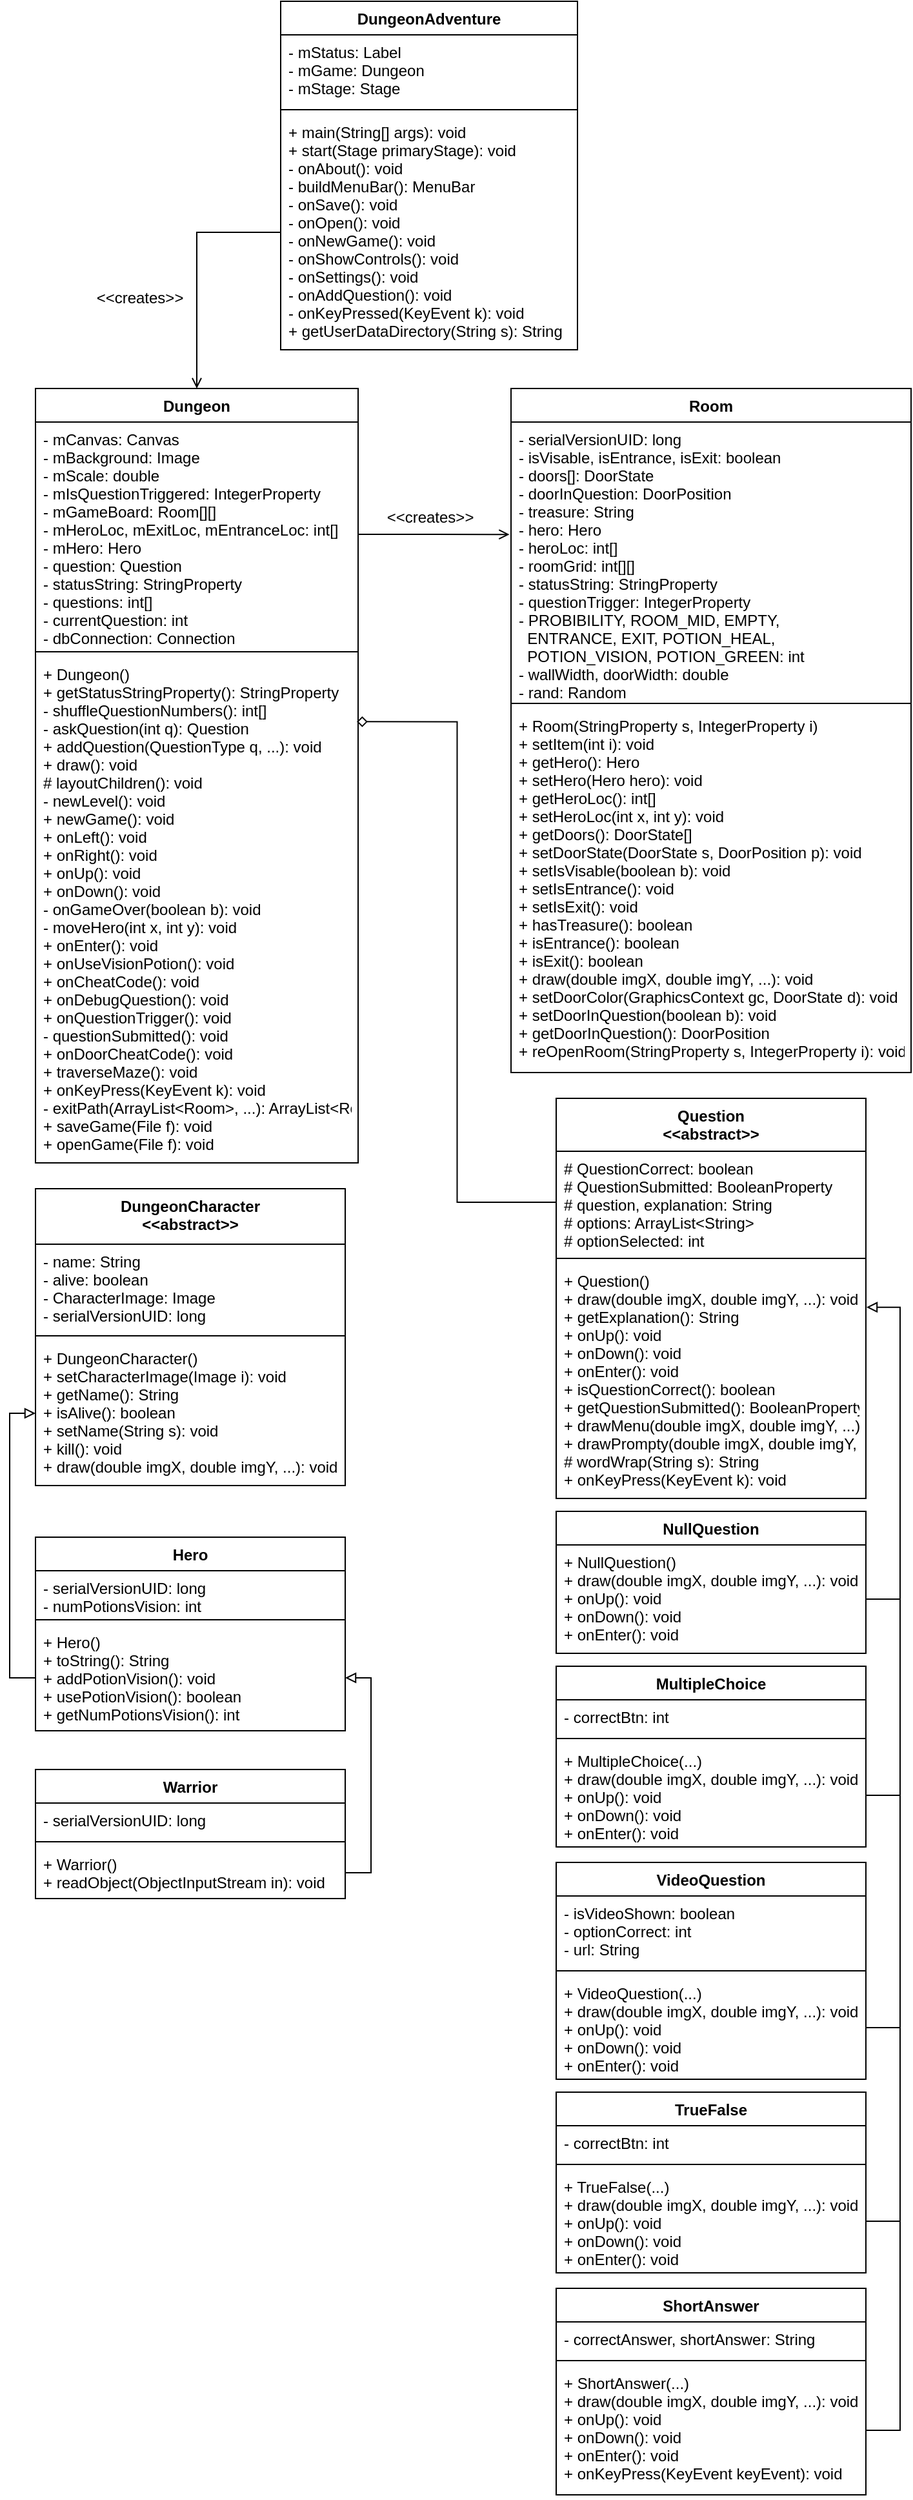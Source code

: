 <mxfile version="12.3.8" type="device" pages="1"><diagram id="gw_IfH43YEGpr1YMUTfa" name="Page-1"><mxGraphModel dx="945" dy="1539" grid="1" gridSize="10" guides="1" tooltips="1" connect="1" arrows="1" fold="1" page="1" pageScale="1" pageWidth="850" pageHeight="1100" math="0" shadow="0"><root><mxCell id="0"/><mxCell id="1" parent="0"/><mxCell id="cKoyIn74Y-saPF-tNC9j-9" value="DungeonAdventure" style="swimlane;fontStyle=1;align=center;verticalAlign=top;childLayout=stackLayout;horizontal=1;startSize=26;horizontalStack=0;resizeParent=1;resizeParentMax=0;resizeLast=0;collapsible=1;marginBottom=0;" parent="1" vertex="1"><mxGeometry x="284.5" y="-1020" width="230" height="270" as="geometry"/></mxCell><mxCell id="cKoyIn74Y-saPF-tNC9j-10" value="- mStatus: Label&#10;- mGame: Dungeon&#10;- mStage: Stage" style="text;strokeColor=none;fillColor=none;align=left;verticalAlign=top;spacingLeft=4;spacingRight=4;overflow=hidden;rotatable=0;points=[[0,0.5],[1,0.5]];portConstraint=eastwest;" parent="cKoyIn74Y-saPF-tNC9j-9" vertex="1"><mxGeometry y="26" width="230" height="54" as="geometry"/></mxCell><mxCell id="cKoyIn74Y-saPF-tNC9j-11" value="" style="line;strokeWidth=1;fillColor=none;align=left;verticalAlign=middle;spacingTop=-1;spacingLeft=3;spacingRight=3;rotatable=0;labelPosition=right;points=[];portConstraint=eastwest;" parent="cKoyIn74Y-saPF-tNC9j-9" vertex="1"><mxGeometry y="80" width="230" height="8" as="geometry"/></mxCell><mxCell id="cKoyIn74Y-saPF-tNC9j-12" value="+ main(String[] args): void&#10;+ start(Stage primaryStage): void&#10;- onAbout(): void&#10;- buildMenuBar(): MenuBar&#10;- onSave(): void&#10;- onOpen(): void&#10;- onNewGame(): void&#10;- onShowControls(): void&#10;- onSettings(): void&#10;- onAddQuestion(): void&#10;- onKeyPressed(KeyEvent k): void&#10;+ getUserDataDirectory(String s): String" style="text;strokeColor=none;fillColor=none;align=left;verticalAlign=top;spacingLeft=4;spacingRight=4;overflow=hidden;rotatable=0;points=[[0,0.5],[1,0.5]];portConstraint=eastwest;" parent="cKoyIn74Y-saPF-tNC9j-9" vertex="1"><mxGeometry y="88" width="230" height="182" as="geometry"/></mxCell><mxCell id="cKoyIn74Y-saPF-tNC9j-18" value="Dungeon" style="swimlane;fontStyle=1;align=center;verticalAlign=top;childLayout=stackLayout;horizontal=1;startSize=26;horizontalStack=0;resizeParent=1;resizeParentMax=0;resizeLast=0;collapsible=1;marginBottom=0;" parent="1" vertex="1"><mxGeometry x="94.5" y="-720" width="250" height="600" as="geometry"/></mxCell><mxCell id="cKoyIn74Y-saPF-tNC9j-19" value="- mCanvas: Canvas&#10;- mBackground: Image&#10;- mScale: double&#10;- mIsQuestionTriggered: IntegerProperty&#10;- mGameBoard: Room[][]&#10;- mHeroLoc, mExitLoc, mEntranceLoc: int[]&#10;- mHero: Hero&#10;- question: Question&#10;- statusString: StringProperty&#10;- questions: int[]&#10;- currentQuestion: int&#10;- dbConnection: Connection&#10;" style="text;strokeColor=none;fillColor=none;align=left;verticalAlign=top;spacingLeft=4;spacingRight=4;overflow=hidden;rotatable=0;points=[[0,0.5],[1,0.5]];portConstraint=eastwest;" parent="cKoyIn74Y-saPF-tNC9j-18" vertex="1"><mxGeometry y="26" width="250" height="174" as="geometry"/></mxCell><mxCell id="cKoyIn74Y-saPF-tNC9j-20" value="" style="line;strokeWidth=1;fillColor=none;align=left;verticalAlign=middle;spacingTop=-1;spacingLeft=3;spacingRight=3;rotatable=0;labelPosition=right;points=[];portConstraint=eastwest;" parent="cKoyIn74Y-saPF-tNC9j-18" vertex="1"><mxGeometry y="200" width="250" height="8" as="geometry"/></mxCell><mxCell id="cKoyIn74Y-saPF-tNC9j-21" value="+ Dungeon()&#10;+ getStatusStringProperty(): StringProperty&#10;- shuffleQuestionNumbers(): int[]&#10;- askQuestion(int q): Question&#10;+ addQuestion(QuestionType q, ...): void&#10;+ draw(): void&#10;# layoutChildren(): void&#10;- newLevel(): void&#10;+ newGame(): void&#10;+ onLeft(): void&#10;+ onRight(): void&#10;+ onUp(): void&#10;+ onDown(): void&#10;- onGameOver(boolean b): void&#10;- moveHero(int x, int y): void&#10;+ onEnter(): void&#10;+ onUseVisionPotion(): void&#10;+ onCheatCode(): void&#10;+ onDebugQuestion(): void&#10;+ onQuestionTrigger(): void&#10;- questionSubmitted(): void&#10;+ onDoorCheatCode(): void&#10;+ traverseMaze(): void&#10;+ onKeyPress(KeyEvent k): void&#10;- exitPath(ArrayList&lt;Room&gt;, ...): ArrayList&lt;Room&gt;&#10;+ saveGame(File f): void&#10;+ openGame(File f): void" style="text;strokeColor=none;fillColor=none;align=left;verticalAlign=top;spacingLeft=4;spacingRight=4;overflow=hidden;rotatable=0;points=[[0,0.5],[1,0.5]];portConstraint=eastwest;" parent="cKoyIn74Y-saPF-tNC9j-18" vertex="1"><mxGeometry y="208" width="250" height="392" as="geometry"/></mxCell><mxCell id="cKoyIn74Y-saPF-tNC9j-22" value="DungeonCharacter&#10;&lt;&lt;abstract&gt;&gt;" style="swimlane;fontStyle=1;align=center;verticalAlign=top;childLayout=stackLayout;horizontal=1;startSize=43;horizontalStack=0;resizeParent=1;resizeParentMax=0;resizeLast=0;collapsible=1;marginBottom=0;" parent="1" vertex="1"><mxGeometry x="94.5" y="-100" width="240" height="230" as="geometry"/></mxCell><mxCell id="cKoyIn74Y-saPF-tNC9j-23" value="- name: String&#10;- alive: boolean&#10;- CharacterImage: Image&#10;- serialVersionUID: long" style="text;strokeColor=none;fillColor=none;align=left;verticalAlign=top;spacingLeft=4;spacingRight=4;overflow=hidden;rotatable=0;points=[[0,0.5],[1,0.5]];portConstraint=eastwest;" parent="cKoyIn74Y-saPF-tNC9j-22" vertex="1"><mxGeometry y="43" width="240" height="67" as="geometry"/></mxCell><mxCell id="cKoyIn74Y-saPF-tNC9j-24" value="" style="line;strokeWidth=1;fillColor=none;align=left;verticalAlign=middle;spacingTop=-1;spacingLeft=3;spacingRight=3;rotatable=0;labelPosition=right;points=[];portConstraint=eastwest;" parent="cKoyIn74Y-saPF-tNC9j-22" vertex="1"><mxGeometry y="110" width="240" height="8" as="geometry"/></mxCell><mxCell id="cKoyIn74Y-saPF-tNC9j-25" value="+ DungeonCharacter()&#10;+ setCharacterImage(Image i): void&#10;+ getName(): String&#10;+ isAlive(): boolean&#10;+ setName(String s): void&#10;+ kill(): void&#10;+ draw(double imgX, double imgY, ...): void" style="text;strokeColor=none;fillColor=none;align=left;verticalAlign=top;spacingLeft=4;spacingRight=4;overflow=hidden;rotatable=0;points=[[0,0.5],[1,0.5]];portConstraint=eastwest;" parent="cKoyIn74Y-saPF-tNC9j-22" vertex="1"><mxGeometry y="118" width="240" height="112" as="geometry"/></mxCell><mxCell id="cKoyIn74Y-saPF-tNC9j-26" value="Hero" style="swimlane;fontStyle=1;align=center;verticalAlign=top;childLayout=stackLayout;horizontal=1;startSize=26;horizontalStack=0;resizeParent=1;resizeParentMax=0;resizeLast=0;collapsible=1;marginBottom=0;" parent="1" vertex="1"><mxGeometry x="94.5" y="170" width="240" height="150" as="geometry"/></mxCell><mxCell id="cKoyIn74Y-saPF-tNC9j-27" value="- serialVersionUID: long&#10;- numPotionsVision: int" style="text;strokeColor=none;fillColor=none;align=left;verticalAlign=top;spacingLeft=4;spacingRight=4;overflow=hidden;rotatable=0;points=[[0,0.5],[1,0.5]];portConstraint=eastwest;" parent="cKoyIn74Y-saPF-tNC9j-26" vertex="1"><mxGeometry y="26" width="240" height="34" as="geometry"/></mxCell><mxCell id="cKoyIn74Y-saPF-tNC9j-28" value="" style="line;strokeWidth=1;fillColor=none;align=left;verticalAlign=middle;spacingTop=-1;spacingLeft=3;spacingRight=3;rotatable=0;labelPosition=right;points=[];portConstraint=eastwest;" parent="cKoyIn74Y-saPF-tNC9j-26" vertex="1"><mxGeometry y="60" width="240" height="8" as="geometry"/></mxCell><mxCell id="cKoyIn74Y-saPF-tNC9j-29" value="+ Hero()&#10;+ toString(): String&#10;+ addPotionVision(): void&#10;+ usePotionVision(): boolean&#10;+ getNumPotionsVision(): int" style="text;strokeColor=none;fillColor=none;align=left;verticalAlign=top;spacingLeft=4;spacingRight=4;overflow=hidden;rotatable=0;points=[[0,0.5],[1,0.5]];portConstraint=eastwest;" parent="cKoyIn74Y-saPF-tNC9j-26" vertex="1"><mxGeometry y="68" width="240" height="82" as="geometry"/></mxCell><mxCell id="cKoyIn74Y-saPF-tNC9j-30" value="Room" style="swimlane;fontStyle=1;align=center;verticalAlign=top;childLayout=stackLayout;horizontal=1;startSize=26;horizontalStack=0;resizeParent=1;resizeParentMax=0;resizeLast=0;collapsible=1;marginBottom=0;" parent="1" vertex="1"><mxGeometry x="463" y="-720" width="310" height="530" as="geometry"/></mxCell><mxCell id="cKoyIn74Y-saPF-tNC9j-31" value="- serialVersionUID: long&#10;- isVisable, isEntrance, isExit: boolean&#10;- doors[]: DoorState&#10;- doorInQuestion: DoorPosition&#10;- treasure: String&#10;- hero: Hero&#10;- heroLoc: int[]&#10;- roomGrid: int[][]&#10;- statusString: StringProperty&#10;- questionTrigger: IntegerProperty&#10;- PROBIBILITY, ROOM_MID, EMPTY,&#10;  ENTRANCE, EXIT, POTION_HEAL,&#10;  POTION_VISION, POTION_GREEN: int&#10;- wallWidth, doorWidth: double&#10;- rand: Random" style="text;strokeColor=none;fillColor=none;align=left;verticalAlign=top;spacingLeft=4;spacingRight=4;overflow=hidden;rotatable=0;points=[[0,0.5],[1,0.5]];portConstraint=eastwest;" parent="cKoyIn74Y-saPF-tNC9j-30" vertex="1"><mxGeometry y="26" width="310" height="214" as="geometry"/></mxCell><mxCell id="cKoyIn74Y-saPF-tNC9j-32" value="" style="line;strokeWidth=1;fillColor=none;align=left;verticalAlign=middle;spacingTop=-1;spacingLeft=3;spacingRight=3;rotatable=0;labelPosition=right;points=[];portConstraint=eastwest;" parent="cKoyIn74Y-saPF-tNC9j-30" vertex="1"><mxGeometry y="240" width="310" height="8" as="geometry"/></mxCell><mxCell id="cKoyIn74Y-saPF-tNC9j-33" value="+ Room(StringProperty s, IntegerProperty i)&#10;+ setItem(int i): void&#10;+ getHero(): Hero&#10;+ setHero(Hero hero): void&#10;+ getHeroLoc(): int[]&#10;+ setHeroLoc(int x, int y): void&#10;+ getDoors(): DoorState[]&#10;+ setDoorState(DoorState s, DoorPosition p): void&#10;+ setIsVisable(boolean b): void&#10;+ setIsEntrance(): void&#10;+ setIsExit(): void&#10;+ hasTreasure(): boolean&#10;+ isEntrance(): boolean&#10;+ isExit(): boolean&#10;+ draw(double imgX, double imgY, ...): void&#10;+ setDoorColor(GraphicsContext gc, DoorState d): void&#10;+ setDoorInQuestion(boolean b): void&#10;+ getDoorInQuestion(): DoorPosition&#10;+ reOpenRoom(StringProperty s, IntegerProperty i): void" style="text;strokeColor=none;fillColor=none;align=left;verticalAlign=top;spacingLeft=4;spacingRight=4;overflow=hidden;rotatable=0;points=[[0,0.5],[1,0.5]];portConstraint=eastwest;" parent="cKoyIn74Y-saPF-tNC9j-30" vertex="1"><mxGeometry y="248" width="310" height="282" as="geometry"/></mxCell><mxCell id="cKoyIn74Y-saPF-tNC9j-34" value="Question&#10;&lt;&lt;abstract&gt;&gt;" style="swimlane;fontStyle=1;align=center;verticalAlign=top;childLayout=stackLayout;horizontal=1;startSize=41;horizontalStack=0;resizeParent=1;resizeParentMax=0;resizeLast=0;collapsible=1;marginBottom=0;" parent="1" vertex="1"><mxGeometry x="498" y="-170" width="240" height="310" as="geometry"/></mxCell><mxCell id="cKoyIn74Y-saPF-tNC9j-35" value="# QuestionCorrect: boolean&#10;# QuestionSubmitted: BooleanProperty&#10;# question, explanation: String&#10;# options: ArrayList&lt;String&gt;&#10;# optionSelected: int" style="text;strokeColor=none;fillColor=none;align=left;verticalAlign=top;spacingLeft=4;spacingRight=4;overflow=hidden;rotatable=0;points=[[0,0.5],[1,0.5]];portConstraint=eastwest;" parent="cKoyIn74Y-saPF-tNC9j-34" vertex="1"><mxGeometry y="41" width="240" height="79" as="geometry"/></mxCell><mxCell id="cKoyIn74Y-saPF-tNC9j-36" value="" style="line;strokeWidth=1;fillColor=none;align=left;verticalAlign=middle;spacingTop=-1;spacingLeft=3;spacingRight=3;rotatable=0;labelPosition=right;points=[];portConstraint=eastwest;" parent="cKoyIn74Y-saPF-tNC9j-34" vertex="1"><mxGeometry y="120" width="240" height="8" as="geometry"/></mxCell><mxCell id="cKoyIn74Y-saPF-tNC9j-37" value="+ Question()&#10;+ draw(double imgX, double imgY, ...): void&#10;+ getExplanation(): String&#10;+ onUp(): void&#10;+ onDown(): void&#10;+ onEnter(): void&#10;+ isQuestionCorrect(): boolean&#10;+ getQuestionSubmitted(): BooleanProperty&#10;+ drawMenu(double imgX, double imgY, ...): void&#10;+ drawPrompty(double imgX, double imgY, ...): void&#10;# wordWrap(String s): String&#10;+ onKeyPress(KeyEvent k): void" style="text;strokeColor=none;fillColor=none;align=left;verticalAlign=top;spacingLeft=4;spacingRight=4;overflow=hidden;rotatable=0;points=[[0,0.5],[1,0.5]];portConstraint=eastwest;" parent="cKoyIn74Y-saPF-tNC9j-34" vertex="1"><mxGeometry y="128" width="240" height="182" as="geometry"/></mxCell><mxCell id="PKgFtiCQJt8hUYHPcPyc-1" value="NullQuestion" style="swimlane;fontStyle=1;align=center;verticalAlign=top;childLayout=stackLayout;horizontal=1;startSize=26;horizontalStack=0;resizeParent=1;resizeParentMax=0;resizeLast=0;collapsible=1;marginBottom=0;" vertex="1" parent="1"><mxGeometry x="498" y="150" width="240" height="110" as="geometry"/></mxCell><mxCell id="PKgFtiCQJt8hUYHPcPyc-4" value="+ NullQuestion()&#10;+ draw(double imgX, double imgY, ...): void&#10;+ onUp(): void&#10;+ onDown(): void&#10;+ onEnter(): void" style="text;strokeColor=none;fillColor=none;align=left;verticalAlign=top;spacingLeft=4;spacingRight=4;overflow=hidden;rotatable=0;points=[[0,0.5],[1,0.5]];portConstraint=eastwest;" vertex="1" parent="PKgFtiCQJt8hUYHPcPyc-1"><mxGeometry y="26" width="240" height="84" as="geometry"/></mxCell><mxCell id="PKgFtiCQJt8hUYHPcPyc-7" value="MultipleChoice" style="swimlane;fontStyle=1;align=center;verticalAlign=top;childLayout=stackLayout;horizontal=1;startSize=26;horizontalStack=0;resizeParent=1;resizeParentMax=0;resizeLast=0;collapsible=1;marginBottom=0;" vertex="1" parent="1"><mxGeometry x="498" y="270" width="240" height="140" as="geometry"/></mxCell><mxCell id="PKgFtiCQJt8hUYHPcPyc-8" value="- correctBtn: int" style="text;strokeColor=none;fillColor=none;align=left;verticalAlign=top;spacingLeft=4;spacingRight=4;overflow=hidden;rotatable=0;points=[[0,0.5],[1,0.5]];portConstraint=eastwest;" vertex="1" parent="PKgFtiCQJt8hUYHPcPyc-7"><mxGeometry y="26" width="240" height="26" as="geometry"/></mxCell><mxCell id="PKgFtiCQJt8hUYHPcPyc-9" value="" style="line;strokeWidth=1;fillColor=none;align=left;verticalAlign=middle;spacingTop=-1;spacingLeft=3;spacingRight=3;rotatable=0;labelPosition=right;points=[];portConstraint=eastwest;" vertex="1" parent="PKgFtiCQJt8hUYHPcPyc-7"><mxGeometry y="52" width="240" height="8" as="geometry"/></mxCell><mxCell id="PKgFtiCQJt8hUYHPcPyc-10" value="+ MultipleChoice(...)&#10;+ draw(double imgX, double imgY, ...): void&#10;+ onUp(): void&#10;+ onDown(): void&#10;+ onEnter(): void" style="text;strokeColor=none;fillColor=none;align=left;verticalAlign=top;spacingLeft=4;spacingRight=4;overflow=hidden;rotatable=0;points=[[0,0.5],[1,0.5]];portConstraint=eastwest;" vertex="1" parent="PKgFtiCQJt8hUYHPcPyc-7"><mxGeometry y="60" width="240" height="80" as="geometry"/></mxCell><mxCell id="PKgFtiCQJt8hUYHPcPyc-11" value="TrueFalse" style="swimlane;fontStyle=1;align=center;verticalAlign=top;childLayout=stackLayout;horizontal=1;startSize=26;horizontalStack=0;resizeParent=1;resizeParentMax=0;resizeLast=0;collapsible=1;marginBottom=0;" vertex="1" parent="1"><mxGeometry x="498" y="600" width="240" height="140" as="geometry"/></mxCell><mxCell id="PKgFtiCQJt8hUYHPcPyc-12" value="- correctBtn: int" style="text;strokeColor=none;fillColor=none;align=left;verticalAlign=top;spacingLeft=4;spacingRight=4;overflow=hidden;rotatable=0;points=[[0,0.5],[1,0.5]];portConstraint=eastwest;" vertex="1" parent="PKgFtiCQJt8hUYHPcPyc-11"><mxGeometry y="26" width="240" height="26" as="geometry"/></mxCell><mxCell id="PKgFtiCQJt8hUYHPcPyc-13" value="" style="line;strokeWidth=1;fillColor=none;align=left;verticalAlign=middle;spacingTop=-1;spacingLeft=3;spacingRight=3;rotatable=0;labelPosition=right;points=[];portConstraint=eastwest;" vertex="1" parent="PKgFtiCQJt8hUYHPcPyc-11"><mxGeometry y="52" width="240" height="8" as="geometry"/></mxCell><mxCell id="PKgFtiCQJt8hUYHPcPyc-14" value="+ TrueFalse(...)&#10;+ draw(double imgX, double imgY, ...): void&#10;+ onUp(): void&#10;+ onDown(): void&#10;+ onEnter(): void" style="text;strokeColor=none;fillColor=none;align=left;verticalAlign=top;spacingLeft=4;spacingRight=4;overflow=hidden;rotatable=0;points=[[0,0.5],[1,0.5]];portConstraint=eastwest;" vertex="1" parent="PKgFtiCQJt8hUYHPcPyc-11"><mxGeometry y="60" width="240" height="80" as="geometry"/></mxCell><mxCell id="PKgFtiCQJt8hUYHPcPyc-15" value="ShortAnswer" style="swimlane;fontStyle=1;align=center;verticalAlign=top;childLayout=stackLayout;horizontal=1;startSize=26;horizontalStack=0;resizeParent=1;resizeParentMax=0;resizeLast=0;collapsible=1;marginBottom=0;" vertex="1" parent="1"><mxGeometry x="498" y="752" width="240" height="160" as="geometry"/></mxCell><mxCell id="PKgFtiCQJt8hUYHPcPyc-16" value="- correctAnswer, shortAnswer: String" style="text;strokeColor=none;fillColor=none;align=left;verticalAlign=top;spacingLeft=4;spacingRight=4;overflow=hidden;rotatable=0;points=[[0,0.5],[1,0.5]];portConstraint=eastwest;" vertex="1" parent="PKgFtiCQJt8hUYHPcPyc-15"><mxGeometry y="26" width="240" height="26" as="geometry"/></mxCell><mxCell id="PKgFtiCQJt8hUYHPcPyc-17" value="" style="line;strokeWidth=1;fillColor=none;align=left;verticalAlign=middle;spacingTop=-1;spacingLeft=3;spacingRight=3;rotatable=0;labelPosition=right;points=[];portConstraint=eastwest;" vertex="1" parent="PKgFtiCQJt8hUYHPcPyc-15"><mxGeometry y="52" width="240" height="8" as="geometry"/></mxCell><mxCell id="PKgFtiCQJt8hUYHPcPyc-18" value="+ ShortAnswer(...)&#10;+ draw(double imgX, double imgY, ...): void&#10;+ onUp(): void&#10;+ onDown(): void&#10;+ onEnter(): void&#10;+ onKeyPress(KeyEvent keyEvent): void" style="text;strokeColor=none;fillColor=none;align=left;verticalAlign=top;spacingLeft=4;spacingRight=4;overflow=hidden;rotatable=0;points=[[0,0.5],[1,0.5]];portConstraint=eastwest;" vertex="1" parent="PKgFtiCQJt8hUYHPcPyc-15"><mxGeometry y="60" width="240" height="100" as="geometry"/></mxCell><mxCell id="PKgFtiCQJt8hUYHPcPyc-19" value="VideoQuestion" style="swimlane;fontStyle=1;align=center;verticalAlign=top;childLayout=stackLayout;horizontal=1;startSize=26;horizontalStack=0;resizeParent=1;resizeParentMax=0;resizeLast=0;collapsible=1;marginBottom=0;" vertex="1" parent="1"><mxGeometry x="498" y="422" width="240" height="168" as="geometry"/></mxCell><mxCell id="PKgFtiCQJt8hUYHPcPyc-20" value="- isVideoShown: boolean&#10;- optionCorrect: int&#10;- url: String" style="text;strokeColor=none;fillColor=none;align=left;verticalAlign=top;spacingLeft=4;spacingRight=4;overflow=hidden;rotatable=0;points=[[0,0.5],[1,0.5]];portConstraint=eastwest;" vertex="1" parent="PKgFtiCQJt8hUYHPcPyc-19"><mxGeometry y="26" width="240" height="54" as="geometry"/></mxCell><mxCell id="PKgFtiCQJt8hUYHPcPyc-21" value="" style="line;strokeWidth=1;fillColor=none;align=left;verticalAlign=middle;spacingTop=-1;spacingLeft=3;spacingRight=3;rotatable=0;labelPosition=right;points=[];portConstraint=eastwest;" vertex="1" parent="PKgFtiCQJt8hUYHPcPyc-19"><mxGeometry y="80" width="240" height="8" as="geometry"/></mxCell><mxCell id="PKgFtiCQJt8hUYHPcPyc-22" value="+ VideoQuestion(...)&#10;+ draw(double imgX, double imgY, ...): void&#10;+ onUp(): void&#10;+ onDown(): void&#10;+ onEnter(): void" style="text;strokeColor=none;fillColor=none;align=left;verticalAlign=top;spacingLeft=4;spacingRight=4;overflow=hidden;rotatable=0;points=[[0,0.5],[1,0.5]];portConstraint=eastwest;" vertex="1" parent="PKgFtiCQJt8hUYHPcPyc-19"><mxGeometry y="88" width="240" height="80" as="geometry"/></mxCell><mxCell id="PKgFtiCQJt8hUYHPcPyc-23" value="Warrior" style="swimlane;fontStyle=1;align=center;verticalAlign=top;childLayout=stackLayout;horizontal=1;startSize=26;horizontalStack=0;resizeParent=1;resizeParentMax=0;resizeLast=0;collapsible=1;marginBottom=0;" vertex="1" parent="1"><mxGeometry x="94.5" y="350" width="240" height="100" as="geometry"/></mxCell><mxCell id="PKgFtiCQJt8hUYHPcPyc-24" value="- serialVersionUID: long" style="text;strokeColor=none;fillColor=none;align=left;verticalAlign=top;spacingLeft=4;spacingRight=4;overflow=hidden;rotatable=0;points=[[0,0.5],[1,0.5]];portConstraint=eastwest;" vertex="1" parent="PKgFtiCQJt8hUYHPcPyc-23"><mxGeometry y="26" width="240" height="26" as="geometry"/></mxCell><mxCell id="PKgFtiCQJt8hUYHPcPyc-25" value="" style="line;strokeWidth=1;fillColor=none;align=left;verticalAlign=middle;spacingTop=-1;spacingLeft=3;spacingRight=3;rotatable=0;labelPosition=right;points=[];portConstraint=eastwest;" vertex="1" parent="PKgFtiCQJt8hUYHPcPyc-23"><mxGeometry y="52" width="240" height="8" as="geometry"/></mxCell><mxCell id="PKgFtiCQJt8hUYHPcPyc-26" value="+ Warrior()&#10;+ readObject(ObjectInputStream in): void" style="text;strokeColor=none;fillColor=none;align=left;verticalAlign=top;spacingLeft=4;spacingRight=4;overflow=hidden;rotatable=0;points=[[0,0.5],[1,0.5]];portConstraint=eastwest;" vertex="1" parent="PKgFtiCQJt8hUYHPcPyc-23"><mxGeometry y="60" width="240" height="40" as="geometry"/></mxCell><mxCell id="PKgFtiCQJt8hUYHPcPyc-29" value="&amp;lt;&amp;lt;creates&amp;gt;&amp;gt;" style="text;html=1;align=center;verticalAlign=middle;resizable=0;points=[];;autosize=1;" vertex="1" parent="1"><mxGeometry x="134.5" y="-800" width="80" height="20" as="geometry"/></mxCell><mxCell id="PKgFtiCQJt8hUYHPcPyc-30" style="edgeStyle=orthogonalEdgeStyle;rounded=0;orthogonalLoop=1;jettySize=auto;html=1;exitX=0;exitY=0.5;exitDx=0;exitDy=0;entryX=0.5;entryY=0;entryDx=0;entryDy=0;endArrow=open;endFill=0;" edge="1" parent="1" source="cKoyIn74Y-saPF-tNC9j-12" target="cKoyIn74Y-saPF-tNC9j-18"><mxGeometry relative="1" as="geometry"/></mxCell><mxCell id="PKgFtiCQJt8hUYHPcPyc-33" style="edgeStyle=orthogonalEdgeStyle;rounded=0;orthogonalLoop=1;jettySize=auto;html=1;exitX=1;exitY=0.5;exitDx=0;exitDy=0;entryX=-0.004;entryY=0.407;entryDx=0;entryDy=0;entryPerimeter=0;endArrow=open;endFill=0;" edge="1" parent="1" source="cKoyIn74Y-saPF-tNC9j-19" target="cKoyIn74Y-saPF-tNC9j-31"><mxGeometry relative="1" as="geometry"/></mxCell><mxCell id="PKgFtiCQJt8hUYHPcPyc-34" value="&amp;lt;&amp;lt;creates&amp;gt;&amp;gt;" style="text;html=1;align=center;verticalAlign=middle;resizable=0;points=[];;autosize=1;" vertex="1" parent="1"><mxGeometry x="359.5" y="-630" width="80" height="20" as="geometry"/></mxCell><mxCell id="PKgFtiCQJt8hUYHPcPyc-35" style="edgeStyle=orthogonalEdgeStyle;rounded=0;orthogonalLoop=1;jettySize=auto;html=1;exitX=0;exitY=0.5;exitDx=0;exitDy=0;entryX=0;entryY=0.5;entryDx=0;entryDy=0;endArrow=none;endFill=0;startArrow=block;startFill=0;" edge="1" parent="1" source="cKoyIn74Y-saPF-tNC9j-25" target="cKoyIn74Y-saPF-tNC9j-29"><mxGeometry relative="1" as="geometry"/></mxCell><mxCell id="PKgFtiCQJt8hUYHPcPyc-36" style="edgeStyle=orthogonalEdgeStyle;rounded=0;orthogonalLoop=1;jettySize=auto;html=1;exitX=1;exitY=0.5;exitDx=0;exitDy=0;entryX=1;entryY=0.5;entryDx=0;entryDy=0;endArrow=none;endFill=0;startArrow=block;startFill=0;" edge="1" parent="1" source="cKoyIn74Y-saPF-tNC9j-29" target="PKgFtiCQJt8hUYHPcPyc-26"><mxGeometry relative="1" as="geometry"/></mxCell><mxCell id="PKgFtiCQJt8hUYHPcPyc-42" style="edgeStyle=orthogonalEdgeStyle;rounded=0;orthogonalLoop=1;jettySize=auto;html=1;exitX=1;exitY=0.5;exitDx=0;exitDy=0;entryX=1.002;entryY=0.186;entryDx=0;entryDy=0;entryPerimeter=0;startArrow=none;startFill=0;endArrow=block;endFill=0;" edge="1" parent="1" source="PKgFtiCQJt8hUYHPcPyc-18" target="cKoyIn74Y-saPF-tNC9j-37"><mxGeometry relative="1" as="geometry"><Array as="points"><mxPoint x="764.5" y="862"/><mxPoint x="764.5" y="-8"/></Array></mxGeometry></mxCell><mxCell id="PKgFtiCQJt8hUYHPcPyc-45" style="edgeStyle=orthogonalEdgeStyle;rounded=0;orthogonalLoop=1;jettySize=auto;html=1;exitX=1;exitY=0.5;exitDx=0;exitDy=0;startArrow=none;startFill=0;endArrow=none;endFill=0;" edge="1" parent="1" source="PKgFtiCQJt8hUYHPcPyc-14"><mxGeometry relative="1" as="geometry"><mxPoint x="764.422" y="700.019" as="targetPoint"/></mxGeometry></mxCell><mxCell id="PKgFtiCQJt8hUYHPcPyc-46" style="edgeStyle=orthogonalEdgeStyle;rounded=0;orthogonalLoop=1;jettySize=auto;html=1;exitX=1;exitY=0.5;exitDx=0;exitDy=0;startArrow=none;startFill=0;endArrow=none;endFill=0;" edge="1" parent="1" source="PKgFtiCQJt8hUYHPcPyc-22"><mxGeometry relative="1" as="geometry"><mxPoint x="764.422" y="549.922" as="targetPoint"/></mxGeometry></mxCell><mxCell id="PKgFtiCQJt8hUYHPcPyc-47" style="edgeStyle=orthogonalEdgeStyle;rounded=0;orthogonalLoop=1;jettySize=auto;html=1;exitX=1;exitY=0.5;exitDx=0;exitDy=0;startArrow=none;startFill=0;endArrow=none;endFill=0;" edge="1" parent="1" source="PKgFtiCQJt8hUYHPcPyc-10"><mxGeometry relative="1" as="geometry"><mxPoint x="764.422" y="369.922" as="targetPoint"/></mxGeometry></mxCell><mxCell id="PKgFtiCQJt8hUYHPcPyc-49" style="edgeStyle=orthogonalEdgeStyle;rounded=0;orthogonalLoop=1;jettySize=auto;html=1;exitX=1;exitY=0.5;exitDx=0;exitDy=0;startArrow=none;startFill=0;endArrow=none;endFill=0;" edge="1" parent="1" source="PKgFtiCQJt8hUYHPcPyc-4"><mxGeometry relative="1" as="geometry"><mxPoint x="764.422" y="218.078" as="targetPoint"/></mxGeometry></mxCell><mxCell id="PKgFtiCQJt8hUYHPcPyc-50" style="edgeStyle=orthogonalEdgeStyle;rounded=0;orthogonalLoop=1;jettySize=auto;html=1;exitX=0;exitY=0.5;exitDx=0;exitDy=0;startArrow=none;startFill=0;endArrow=diamond;endFill=0;entryX=0.996;entryY=0.128;entryDx=0;entryDy=0;entryPerimeter=0;" edge="1" parent="1" source="cKoyIn74Y-saPF-tNC9j-35" target="cKoyIn74Y-saPF-tNC9j-21"><mxGeometry relative="1" as="geometry"><mxPoint x="424.5" y="-450" as="targetPoint"/></mxGeometry></mxCell></root></mxGraphModel></diagram></mxfile>